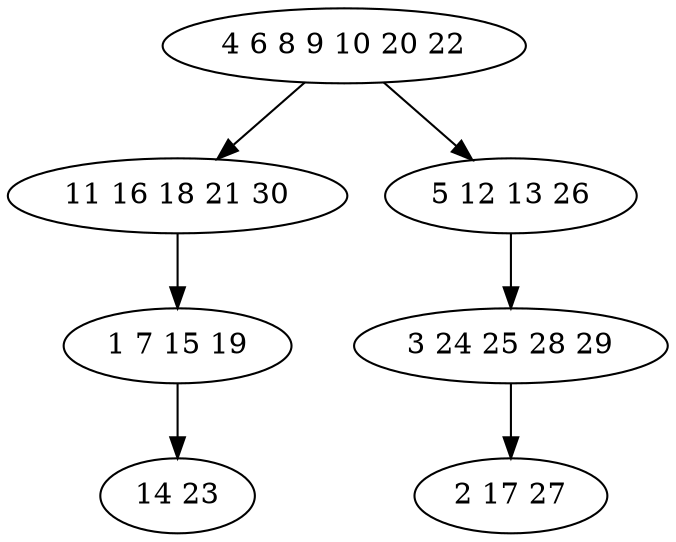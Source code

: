 digraph true_tree {
	"0" -> "1"
	"0" -> "2"
	"2" -> "3"
	"1" -> "4"
	"4" -> "5"
	"3" -> "6"
	"0" [label="4 6 8 9 10 20 22"];
	"1" [label="11 16 18 21 30"];
	"2" [label="5 12 13 26"];
	"3" [label="3 24 25 28 29"];
	"4" [label="1 7 15 19"];
	"5" [label="14 23"];
	"6" [label="2 17 27"];
}
